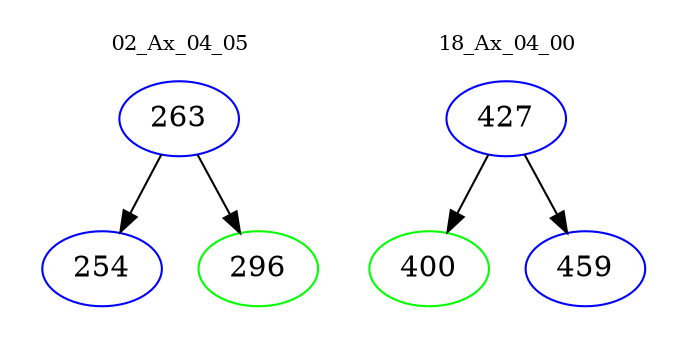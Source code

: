 digraph{
subgraph cluster_0 {
color = white
label = "02_Ax_04_05";
fontsize=10;
T0_263 [label="263", color="blue"]
T0_263 -> T0_254 [color="black"]
T0_254 [label="254", color="blue"]
T0_263 -> T0_296 [color="black"]
T0_296 [label="296", color="green"]
}
subgraph cluster_1 {
color = white
label = "18_Ax_04_00";
fontsize=10;
T1_427 [label="427", color="blue"]
T1_427 -> T1_400 [color="black"]
T1_400 [label="400", color="green"]
T1_427 -> T1_459 [color="black"]
T1_459 [label="459", color="blue"]
}
}
